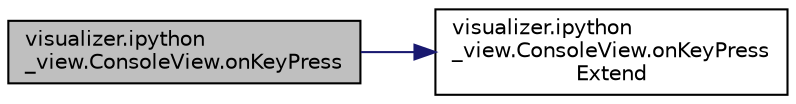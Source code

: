 digraph "visualizer.ipython_view.ConsoleView.onKeyPress"
{
  edge [fontname="Helvetica",fontsize="10",labelfontname="Helvetica",labelfontsize="10"];
  node [fontname="Helvetica",fontsize="10",shape=record];
  rankdir="LR";
  Node1 [label="visualizer.ipython\l_view.ConsoleView.onKeyPress",height=0.2,width=0.4,color="black", fillcolor="grey75", style="filled", fontcolor="black"];
  Node1 -> Node2 [color="midnightblue",fontsize="10",style="solid"];
  Node2 [label="visualizer.ipython\l_view.ConsoleView.onKeyPress\lExtend",height=0.2,width=0.4,color="black", fillcolor="white", style="filled",URL="$d6/d63/classvisualizer_1_1ipython__view_1_1ConsoleView.html#a908fbc53a7daea691408ef73875eaf60",tooltip="For some reason we can&#39;t extend onKeyPress directly (bug #500900). "];
}
